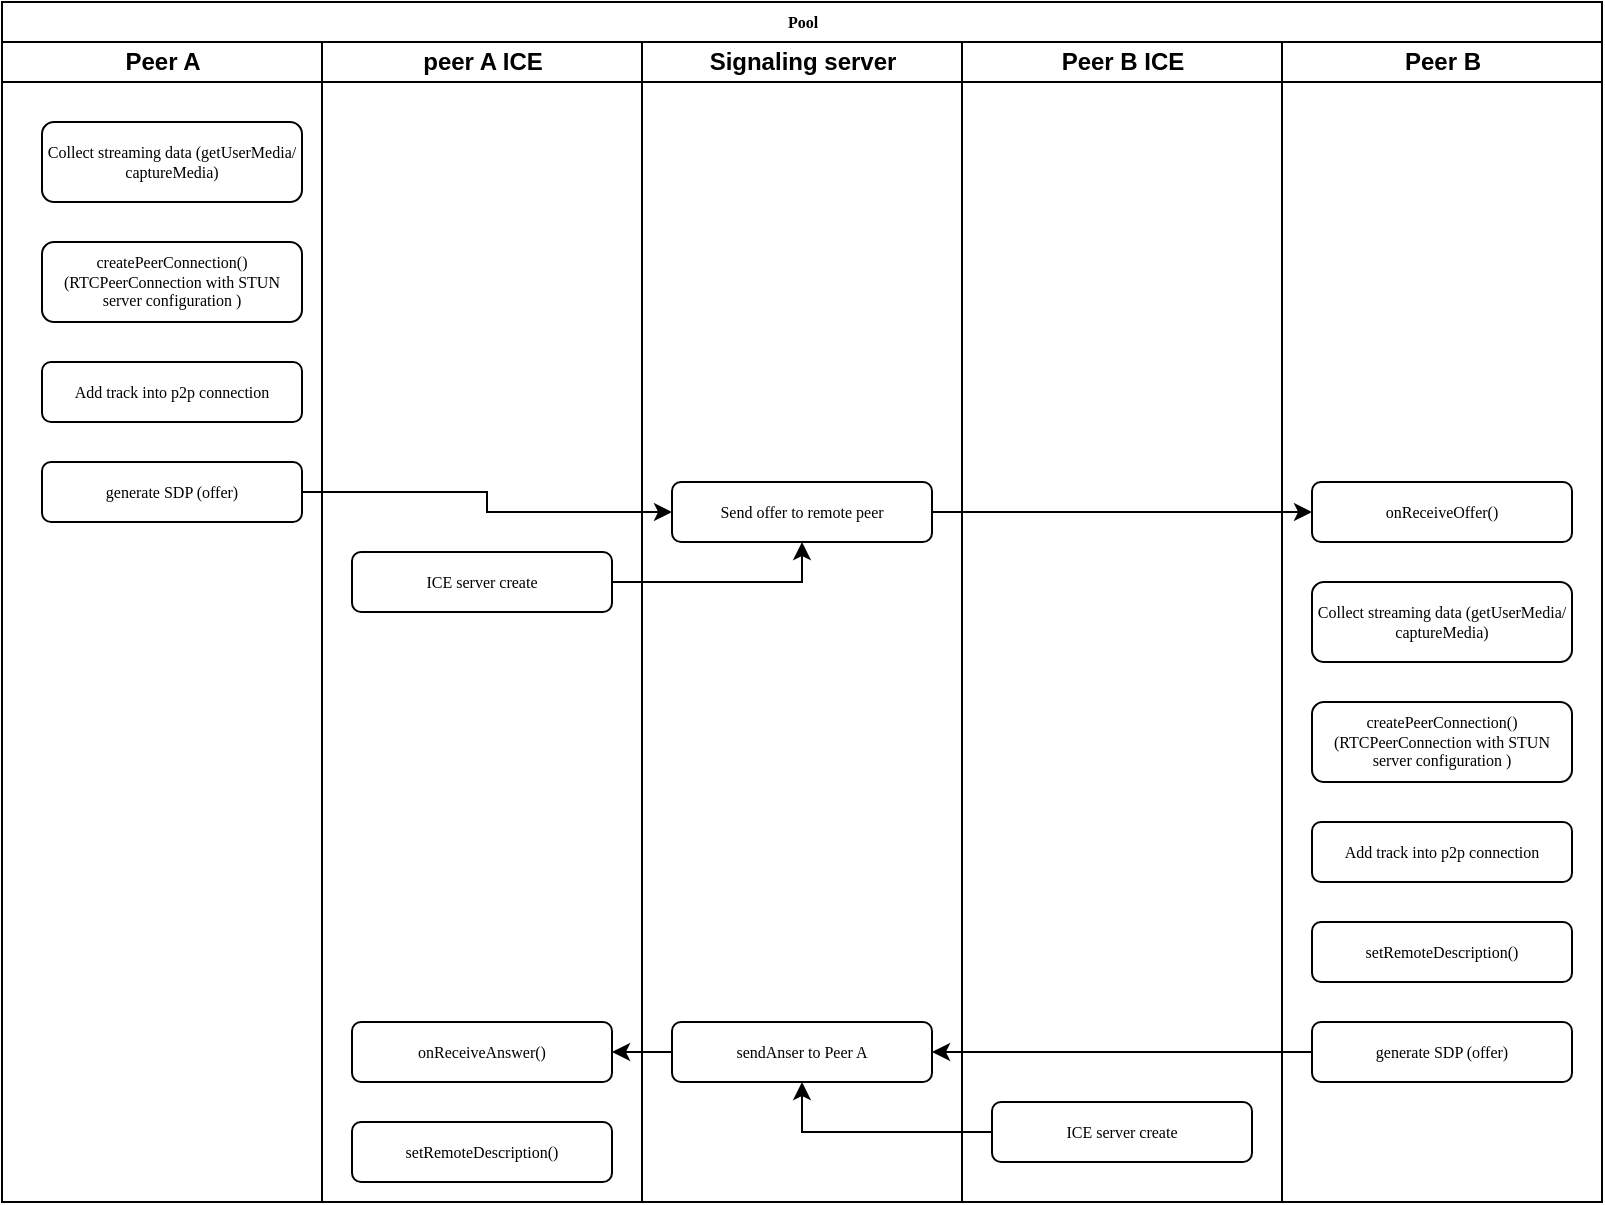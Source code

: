 <mxfile version="24.0.4" type="device">
  <diagram name="Page-1" id="74e2e168-ea6b-b213-b513-2b3c1d86103e">
    <mxGraphModel dx="1363" dy="891" grid="1" gridSize="10" guides="1" tooltips="1" connect="1" arrows="1" fold="1" page="1" pageScale="1" pageWidth="1100" pageHeight="850" background="none" math="0" shadow="0">
      <root>
        <mxCell id="0" />
        <mxCell id="1" parent="0" />
        <mxCell id="77e6c97f196da883-1" value="Pool" style="swimlane;html=1;childLayout=stackLayout;startSize=20;rounded=0;shadow=0;labelBackgroundColor=none;strokeWidth=1;fontFamily=Verdana;fontSize=8;align=center;" parent="1" vertex="1">
          <mxGeometry x="70" y="40" width="800" height="600" as="geometry" />
        </mxCell>
        <mxCell id="77e6c97f196da883-2" value="Peer A" style="swimlane;html=1;startSize=20;" parent="77e6c97f196da883-1" vertex="1">
          <mxGeometry y="20" width="160" height="580" as="geometry" />
        </mxCell>
        <mxCell id="77e6c97f196da883-8" value="Collect streaming data (getUserMedia/&lt;br&gt;captureMedia)" style="rounded=1;whiteSpace=wrap;html=1;shadow=0;labelBackgroundColor=none;strokeWidth=1;fontFamily=Verdana;fontSize=8;align=center;" parent="77e6c97f196da883-2" vertex="1">
          <mxGeometry x="20" y="40" width="130" height="40" as="geometry" />
        </mxCell>
        <mxCell id="e4_strgZaAOQ3hH9fiLS-1" value="createPeerConnection()&lt;br&gt;(RTCPeerConnection with STUN&lt;br&gt;server configuration )" style="rounded=1;whiteSpace=wrap;html=1;shadow=0;labelBackgroundColor=none;strokeWidth=1;fontFamily=Verdana;fontSize=8;align=center;" vertex="1" parent="77e6c97f196da883-2">
          <mxGeometry x="20" y="100" width="130" height="40" as="geometry" />
        </mxCell>
        <mxCell id="e4_strgZaAOQ3hH9fiLS-2" value="Add track into p2p connection" style="rounded=1;whiteSpace=wrap;html=1;shadow=0;labelBackgroundColor=none;strokeWidth=1;fontFamily=Verdana;fontSize=8;align=center;" vertex="1" parent="77e6c97f196da883-2">
          <mxGeometry x="20" y="160" width="130" height="30" as="geometry" />
        </mxCell>
        <mxCell id="e4_strgZaAOQ3hH9fiLS-5" value="generate SDP (offer)" style="rounded=1;whiteSpace=wrap;html=1;shadow=0;labelBackgroundColor=none;strokeWidth=1;fontFamily=Verdana;fontSize=8;align=center;" vertex="1" parent="77e6c97f196da883-2">
          <mxGeometry x="20" y="210" width="130" height="30" as="geometry" />
        </mxCell>
        <mxCell id="77e6c97f196da883-3" value="peer A ICE" style="swimlane;html=1;startSize=20;" parent="77e6c97f196da883-1" vertex="1">
          <mxGeometry x="160" y="20" width="160" height="580" as="geometry" />
        </mxCell>
        <mxCell id="e4_strgZaAOQ3hH9fiLS-6" value="ICE server create" style="rounded=1;whiteSpace=wrap;html=1;shadow=0;labelBackgroundColor=none;strokeWidth=1;fontFamily=Verdana;fontSize=8;align=center;" vertex="1" parent="77e6c97f196da883-3">
          <mxGeometry x="15" y="255" width="130" height="30" as="geometry" />
        </mxCell>
        <mxCell id="e4_strgZaAOQ3hH9fiLS-56" value="onReceiveAnswer()" style="rounded=1;whiteSpace=wrap;html=1;shadow=0;labelBackgroundColor=none;strokeWidth=1;fontFamily=Verdana;fontSize=8;align=center;" vertex="1" parent="77e6c97f196da883-3">
          <mxGeometry x="15" y="490" width="130" height="30" as="geometry" />
        </mxCell>
        <mxCell id="e4_strgZaAOQ3hH9fiLS-57" value="setRemoteDescription()" style="rounded=1;whiteSpace=wrap;html=1;shadow=0;labelBackgroundColor=none;strokeWidth=1;fontFamily=Verdana;fontSize=8;align=center;" vertex="1" parent="77e6c97f196da883-3">
          <mxGeometry x="15" y="540" width="130" height="30" as="geometry" />
        </mxCell>
        <mxCell id="77e6c97f196da883-4" value="Signaling server" style="swimlane;html=1;startSize=20;" parent="77e6c97f196da883-1" vertex="1">
          <mxGeometry x="320" y="20" width="160" height="580" as="geometry" />
        </mxCell>
        <mxCell id="e4_strgZaAOQ3hH9fiLS-41" value="Send offer to remote peer" style="rounded=1;whiteSpace=wrap;html=1;shadow=0;labelBackgroundColor=none;strokeWidth=1;fontFamily=Verdana;fontSize=8;align=center;" vertex="1" parent="77e6c97f196da883-4">
          <mxGeometry x="15" y="220" width="130" height="30" as="geometry" />
        </mxCell>
        <mxCell id="e4_strgZaAOQ3hH9fiLS-53" value="sendAnser to Peer A" style="rounded=1;whiteSpace=wrap;html=1;shadow=0;labelBackgroundColor=none;strokeWidth=1;fontFamily=Verdana;fontSize=8;align=center;" vertex="1" parent="77e6c97f196da883-4">
          <mxGeometry x="15" y="490" width="130" height="30" as="geometry" />
        </mxCell>
        <mxCell id="77e6c97f196da883-5" value="Peer B ICE" style="swimlane;html=1;startSize=20;" parent="77e6c97f196da883-1" vertex="1">
          <mxGeometry x="480" y="20" width="160" height="580" as="geometry" />
        </mxCell>
        <mxCell id="e4_strgZaAOQ3hH9fiLS-52" value="ICE server create" style="rounded=1;whiteSpace=wrap;html=1;shadow=0;labelBackgroundColor=none;strokeWidth=1;fontFamily=Verdana;fontSize=8;align=center;" vertex="1" parent="77e6c97f196da883-5">
          <mxGeometry x="15" y="530" width="130" height="30" as="geometry" />
        </mxCell>
        <mxCell id="77e6c97f196da883-6" value="Peer B" style="swimlane;html=1;startSize=20;" parent="77e6c97f196da883-1" vertex="1">
          <mxGeometry x="640" y="20" width="160" height="580" as="geometry" />
        </mxCell>
        <mxCell id="e4_strgZaAOQ3hH9fiLS-44" value="onReceiveOffer()" style="rounded=1;whiteSpace=wrap;html=1;shadow=0;labelBackgroundColor=none;strokeWidth=1;fontFamily=Verdana;fontSize=8;align=center;" vertex="1" parent="77e6c97f196da883-6">
          <mxGeometry x="15" y="220" width="130" height="30" as="geometry" />
        </mxCell>
        <mxCell id="e4_strgZaAOQ3hH9fiLS-47" value="Collect streaming data (getUserMedia/&lt;br&gt;captureMedia)" style="rounded=1;whiteSpace=wrap;html=1;shadow=0;labelBackgroundColor=none;strokeWidth=1;fontFamily=Verdana;fontSize=8;align=center;" vertex="1" parent="77e6c97f196da883-6">
          <mxGeometry x="15" y="270" width="130" height="40" as="geometry" />
        </mxCell>
        <mxCell id="e4_strgZaAOQ3hH9fiLS-48" value="createPeerConnection()&lt;br&gt;(RTCPeerConnection with STUN&lt;br&gt;server configuration )" style="rounded=1;whiteSpace=wrap;html=1;shadow=0;labelBackgroundColor=none;strokeWidth=1;fontFamily=Verdana;fontSize=8;align=center;" vertex="1" parent="77e6c97f196da883-6">
          <mxGeometry x="15" y="330" width="130" height="40" as="geometry" />
        </mxCell>
        <mxCell id="e4_strgZaAOQ3hH9fiLS-49" value="Add track into p2p connection" style="rounded=1;whiteSpace=wrap;html=1;shadow=0;labelBackgroundColor=none;strokeWidth=1;fontFamily=Verdana;fontSize=8;align=center;" vertex="1" parent="77e6c97f196da883-6">
          <mxGeometry x="15" y="390" width="130" height="30" as="geometry" />
        </mxCell>
        <mxCell id="e4_strgZaAOQ3hH9fiLS-50" value="setRemoteDescription()" style="rounded=1;whiteSpace=wrap;html=1;shadow=0;labelBackgroundColor=none;strokeWidth=1;fontFamily=Verdana;fontSize=8;align=center;" vertex="1" parent="77e6c97f196da883-6">
          <mxGeometry x="15" y="440" width="130" height="30" as="geometry" />
        </mxCell>
        <mxCell id="e4_strgZaAOQ3hH9fiLS-51" value="generate SDP (offer)" style="rounded=1;whiteSpace=wrap;html=1;shadow=0;labelBackgroundColor=none;strokeWidth=1;fontFamily=Verdana;fontSize=8;align=center;" vertex="1" parent="77e6c97f196da883-6">
          <mxGeometry x="15" y="490" width="130" height="30" as="geometry" />
        </mxCell>
        <mxCell id="e4_strgZaAOQ3hH9fiLS-42" style="edgeStyle=orthogonalEdgeStyle;rounded=0;orthogonalLoop=1;jettySize=auto;html=1;entryX=0;entryY=0.5;entryDx=0;entryDy=0;" edge="1" parent="77e6c97f196da883-1" source="e4_strgZaAOQ3hH9fiLS-5" target="e4_strgZaAOQ3hH9fiLS-41">
          <mxGeometry relative="1" as="geometry" />
        </mxCell>
        <mxCell id="e4_strgZaAOQ3hH9fiLS-43" style="edgeStyle=orthogonalEdgeStyle;rounded=0;orthogonalLoop=1;jettySize=auto;html=1;entryX=0.5;entryY=1;entryDx=0;entryDy=0;" edge="1" parent="77e6c97f196da883-1" source="e4_strgZaAOQ3hH9fiLS-6" target="e4_strgZaAOQ3hH9fiLS-41">
          <mxGeometry relative="1" as="geometry" />
        </mxCell>
        <mxCell id="e4_strgZaAOQ3hH9fiLS-45" style="edgeStyle=orthogonalEdgeStyle;rounded=0;orthogonalLoop=1;jettySize=auto;html=1;entryX=0;entryY=0.5;entryDx=0;entryDy=0;" edge="1" parent="77e6c97f196da883-1" source="e4_strgZaAOQ3hH9fiLS-41" target="e4_strgZaAOQ3hH9fiLS-44">
          <mxGeometry relative="1" as="geometry" />
        </mxCell>
        <mxCell id="e4_strgZaAOQ3hH9fiLS-54" style="edgeStyle=orthogonalEdgeStyle;rounded=0;orthogonalLoop=1;jettySize=auto;html=1;entryX=1;entryY=0.5;entryDx=0;entryDy=0;" edge="1" parent="77e6c97f196da883-1" source="e4_strgZaAOQ3hH9fiLS-51" target="e4_strgZaAOQ3hH9fiLS-53">
          <mxGeometry relative="1" as="geometry" />
        </mxCell>
        <mxCell id="e4_strgZaAOQ3hH9fiLS-55" style="edgeStyle=orthogonalEdgeStyle;rounded=0;orthogonalLoop=1;jettySize=auto;html=1;entryX=0.5;entryY=1;entryDx=0;entryDy=0;" edge="1" parent="77e6c97f196da883-1" source="e4_strgZaAOQ3hH9fiLS-52" target="e4_strgZaAOQ3hH9fiLS-53">
          <mxGeometry relative="1" as="geometry" />
        </mxCell>
        <mxCell id="e4_strgZaAOQ3hH9fiLS-58" style="edgeStyle=orthogonalEdgeStyle;rounded=0;orthogonalLoop=1;jettySize=auto;html=1;entryX=1;entryY=0.5;entryDx=0;entryDy=0;" edge="1" parent="77e6c97f196da883-1" source="e4_strgZaAOQ3hH9fiLS-53" target="e4_strgZaAOQ3hH9fiLS-56">
          <mxGeometry relative="1" as="geometry" />
        </mxCell>
      </root>
    </mxGraphModel>
  </diagram>
</mxfile>
